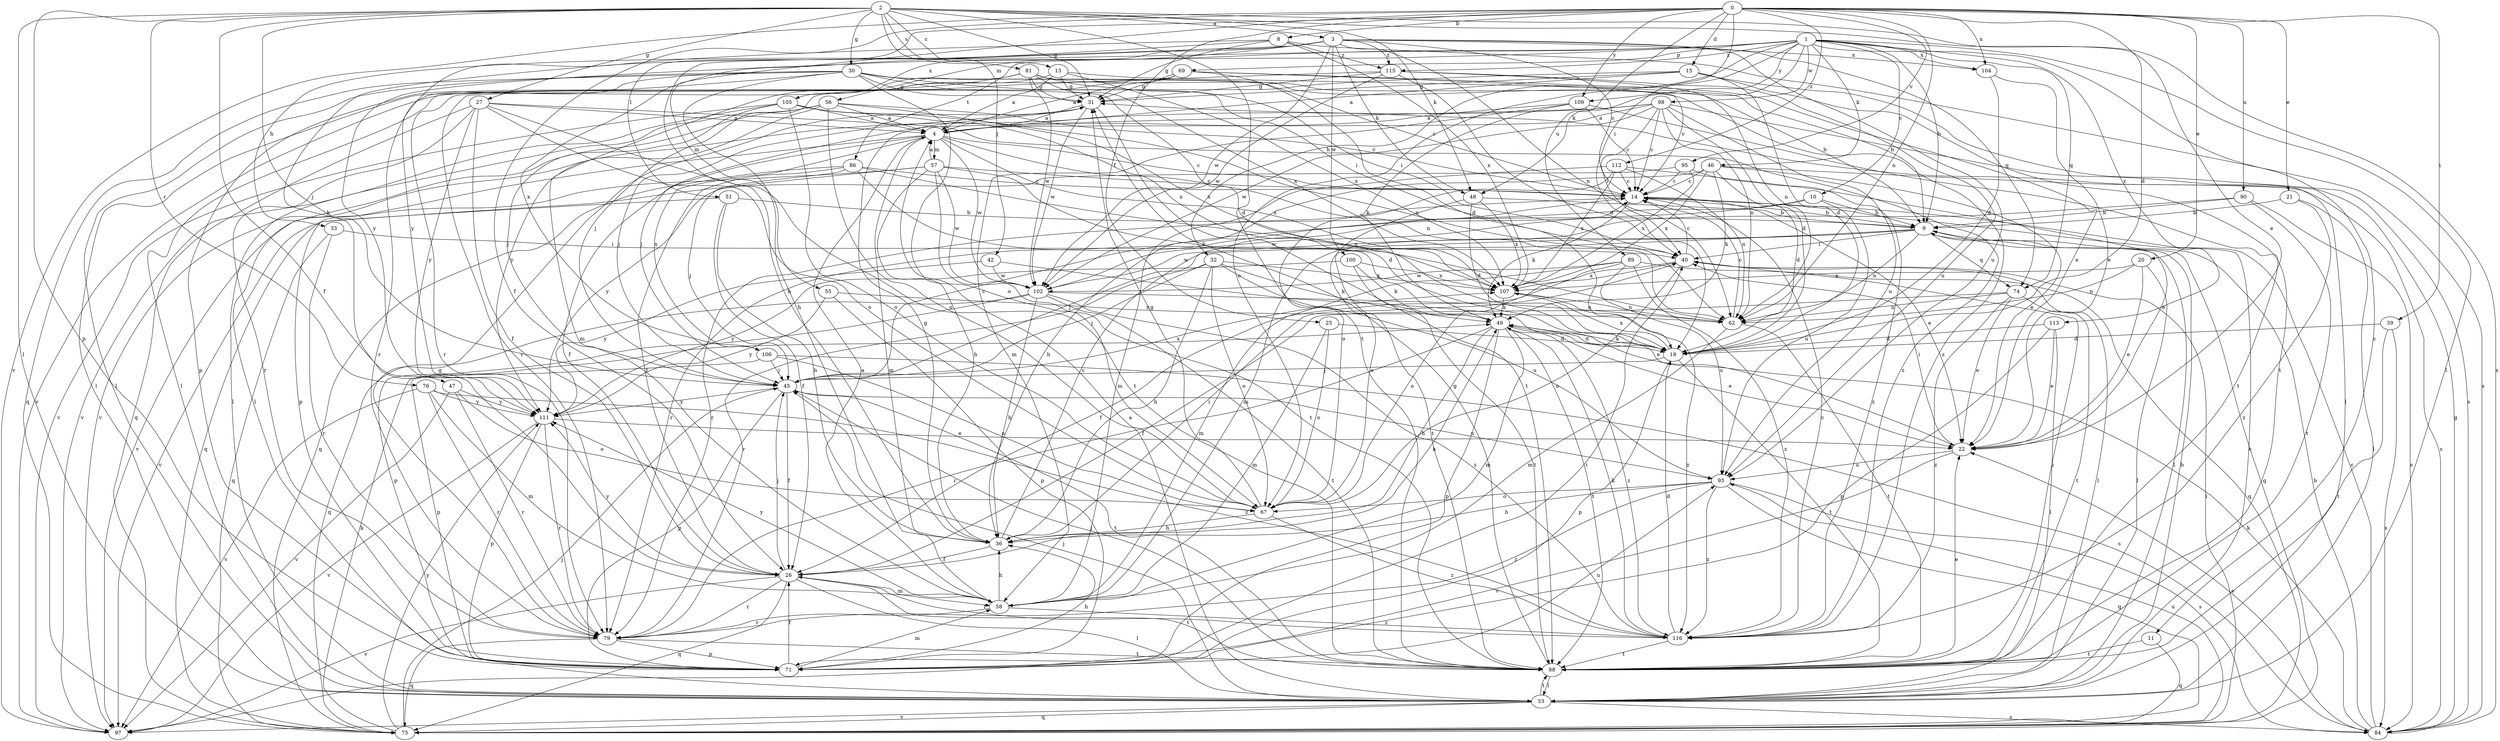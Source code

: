 strict digraph  {
0;
1;
2;
3;
4;
8;
9;
10;
11;
13;
14;
15;
18;
20;
21;
22;
25;
26;
27;
30;
31;
32;
33;
36;
39;
40;
42;
45;
46;
47;
48;
49;
51;
53;
55;
56;
57;
58;
62;
67;
69;
71;
74;
75;
76;
79;
81;
84;
86;
88;
89;
90;
93;
95;
97;
98;
100;
102;
104;
105;
106;
107;
109;
111;
112;
113;
115;
116;
0 -> 8  [label=b];
0 -> 15  [label=d];
0 -> 18  [label=d];
0 -> 20  [label=e];
0 -> 21  [label=e];
0 -> 25  [label=f];
0 -> 26  [label=f];
0 -> 39  [label=i];
0 -> 40  [label=i];
0 -> 51  [label=l];
0 -> 55  [label=m];
0 -> 62  [label=n];
0 -> 89  [label=u];
0 -> 90  [label=u];
0 -> 95  [label=v];
0 -> 97  [label=v];
0 -> 104  [label=x];
0 -> 109  [label=y];
0 -> 112  [label=z];
1 -> 9  [label=b];
1 -> 10  [label=c];
1 -> 11  [label=c];
1 -> 32  [label=h];
1 -> 46  [label=k];
1 -> 47  [label=k];
1 -> 48  [label=k];
1 -> 53  [label=l];
1 -> 67  [label=o];
1 -> 69  [label=p];
1 -> 74  [label=q];
1 -> 86  [label=t];
1 -> 98  [label=w];
1 -> 104  [label=x];
1 -> 109  [label=y];
1 -> 111  [label=y];
1 -> 113  [label=z];
1 -> 115  [label=z];
2 -> 3  [label=a];
2 -> 13  [label=c];
2 -> 22  [label=e];
2 -> 26  [label=f];
2 -> 27  [label=g];
2 -> 30  [label=g];
2 -> 31  [label=g];
2 -> 42  [label=j];
2 -> 45  [label=j];
2 -> 48  [label=k];
2 -> 53  [label=l];
2 -> 71  [label=p];
2 -> 76  [label=r];
2 -> 81  [label=s];
2 -> 84  [label=s];
2 -> 88  [label=t];
3 -> 14  [label=c];
3 -> 33  [label=h];
3 -> 48  [label=k];
3 -> 56  [label=m];
3 -> 62  [label=n];
3 -> 74  [label=q];
3 -> 93  [label=u];
3 -> 100  [label=w];
3 -> 102  [label=w];
3 -> 104  [label=x];
3 -> 105  [label=x];
3 -> 106  [label=x];
3 -> 115  [label=z];
4 -> 14  [label=c];
4 -> 26  [label=f];
4 -> 57  [label=m];
4 -> 58  [label=m];
4 -> 62  [label=n];
4 -> 71  [label=p];
4 -> 102  [label=w];
4 -> 106  [label=x];
4 -> 107  [label=x];
8 -> 31  [label=g];
8 -> 36  [label=h];
8 -> 84  [label=s];
8 -> 107  [label=x];
8 -> 111  [label=y];
8 -> 115  [label=z];
9 -> 40  [label=i];
9 -> 45  [label=j];
9 -> 53  [label=l];
9 -> 62  [label=n];
9 -> 67  [label=o];
9 -> 74  [label=q];
9 -> 75  [label=q];
9 -> 102  [label=w];
10 -> 9  [label=b];
10 -> 79  [label=r];
10 -> 93  [label=u];
10 -> 102  [label=w];
11 -> 75  [label=q];
11 -> 88  [label=t];
13 -> 4  [label=a];
13 -> 9  [label=b];
13 -> 31  [label=g];
13 -> 53  [label=l];
13 -> 107  [label=x];
14 -> 9  [label=b];
14 -> 22  [label=e];
14 -> 49  [label=k];
14 -> 79  [label=r];
15 -> 4  [label=a];
15 -> 18  [label=d];
15 -> 31  [label=g];
15 -> 79  [label=r];
15 -> 84  [label=s];
15 -> 88  [label=t];
18 -> 45  [label=j];
18 -> 49  [label=k];
18 -> 71  [label=p];
18 -> 88  [label=t];
18 -> 107  [label=x];
20 -> 22  [label=e];
20 -> 53  [label=l];
20 -> 62  [label=n];
20 -> 107  [label=x];
21 -> 9  [label=b];
21 -> 53  [label=l];
21 -> 116  [label=z];
22 -> 40  [label=i];
22 -> 93  [label=u];
22 -> 97  [label=v];
25 -> 18  [label=d];
25 -> 58  [label=m];
25 -> 67  [label=o];
26 -> 45  [label=j];
26 -> 49  [label=k];
26 -> 53  [label=l];
26 -> 58  [label=m];
26 -> 75  [label=q];
26 -> 79  [label=r];
26 -> 88  [label=t];
26 -> 97  [label=v];
26 -> 111  [label=y];
27 -> 4  [label=a];
27 -> 26  [label=f];
27 -> 67  [label=o];
27 -> 75  [label=q];
27 -> 79  [label=r];
27 -> 88  [label=t];
27 -> 111  [label=y];
27 -> 116  [label=z];
30 -> 14  [label=c];
30 -> 18  [label=d];
30 -> 31  [label=g];
30 -> 36  [label=h];
30 -> 40  [label=i];
30 -> 53  [label=l];
30 -> 67  [label=o];
30 -> 71  [label=p];
30 -> 75  [label=q];
30 -> 79  [label=r];
30 -> 116  [label=z];
31 -> 4  [label=a];
31 -> 45  [label=j];
31 -> 88  [label=t];
31 -> 102  [label=w];
32 -> 36  [label=h];
32 -> 45  [label=j];
32 -> 49  [label=k];
32 -> 67  [label=o];
32 -> 79  [label=r];
32 -> 93  [label=u];
32 -> 107  [label=x];
33 -> 40  [label=i];
33 -> 75  [label=q];
33 -> 79  [label=r];
36 -> 14  [label=c];
36 -> 26  [label=f];
36 -> 31  [label=g];
36 -> 40  [label=i];
39 -> 18  [label=d];
39 -> 84  [label=s];
39 -> 88  [label=t];
40 -> 14  [label=c];
40 -> 26  [label=f];
40 -> 53  [label=l];
40 -> 67  [label=o];
40 -> 107  [label=x];
42 -> 22  [label=e];
42 -> 102  [label=w];
42 -> 111  [label=y];
45 -> 14  [label=c];
45 -> 26  [label=f];
45 -> 71  [label=p];
45 -> 88  [label=t];
45 -> 93  [label=u];
45 -> 107  [label=x];
45 -> 111  [label=y];
46 -> 14  [label=c];
46 -> 18  [label=d];
46 -> 22  [label=e];
46 -> 36  [label=h];
46 -> 49  [label=k];
46 -> 84  [label=s];
46 -> 107  [label=x];
47 -> 67  [label=o];
47 -> 79  [label=r];
47 -> 97  [label=v];
47 -> 111  [label=y];
48 -> 9  [label=b];
48 -> 18  [label=d];
48 -> 88  [label=t];
48 -> 107  [label=x];
49 -> 18  [label=d];
49 -> 22  [label=e];
49 -> 36  [label=h];
49 -> 58  [label=m];
49 -> 71  [label=p];
49 -> 79  [label=r];
49 -> 88  [label=t];
49 -> 116  [label=z];
51 -> 9  [label=b];
51 -> 26  [label=f];
51 -> 36  [label=h];
51 -> 97  [label=v];
53 -> 4  [label=a];
53 -> 9  [label=b];
53 -> 14  [label=c];
53 -> 45  [label=j];
53 -> 75  [label=q];
53 -> 84  [label=s];
53 -> 88  [label=t];
53 -> 97  [label=v];
55 -> 62  [label=n];
55 -> 71  [label=p];
55 -> 111  [label=y];
56 -> 4  [label=a];
56 -> 14  [label=c];
56 -> 53  [label=l];
56 -> 67  [label=o];
56 -> 97  [label=v];
56 -> 107  [label=x];
56 -> 111  [label=y];
57 -> 4  [label=a];
57 -> 14  [label=c];
57 -> 18  [label=d];
57 -> 36  [label=h];
57 -> 75  [label=q];
57 -> 88  [label=t];
57 -> 97  [label=v];
57 -> 102  [label=w];
58 -> 4  [label=a];
58 -> 36  [label=h];
58 -> 79  [label=r];
58 -> 111  [label=y];
58 -> 116  [label=z];
62 -> 14  [label=c];
62 -> 58  [label=m];
62 -> 88  [label=t];
67 -> 31  [label=g];
67 -> 36  [label=h];
67 -> 116  [label=z];
69 -> 4  [label=a];
69 -> 14  [label=c];
69 -> 18  [label=d];
69 -> 22  [label=e];
69 -> 31  [label=g];
69 -> 45  [label=j];
69 -> 97  [label=v];
71 -> 26  [label=f];
71 -> 36  [label=h];
71 -> 40  [label=i];
71 -> 58  [label=m];
71 -> 93  [label=u];
74 -> 22  [label=e];
74 -> 26  [label=f];
74 -> 62  [label=n];
74 -> 88  [label=t];
74 -> 116  [label=z];
75 -> 40  [label=i];
75 -> 45  [label=j];
75 -> 49  [label=k];
75 -> 93  [label=u];
75 -> 111  [label=y];
76 -> 58  [label=m];
76 -> 79  [label=r];
76 -> 97  [label=v];
76 -> 111  [label=y];
76 -> 116  [label=z];
79 -> 31  [label=g];
79 -> 71  [label=p];
79 -> 75  [label=q];
79 -> 88  [label=t];
81 -> 9  [label=b];
81 -> 31  [label=g];
81 -> 40  [label=i];
81 -> 53  [label=l];
81 -> 58  [label=m];
81 -> 102  [label=w];
81 -> 107  [label=x];
84 -> 9  [label=b];
84 -> 14  [label=c];
84 -> 22  [label=e];
84 -> 31  [label=g];
84 -> 49  [label=k];
86 -> 14  [label=c];
86 -> 26  [label=f];
86 -> 45  [label=j];
86 -> 49  [label=k];
86 -> 62  [label=n];
86 -> 75  [label=q];
88 -> 22  [label=e];
88 -> 31  [label=g];
88 -> 40  [label=i];
88 -> 45  [label=j];
88 -> 53  [label=l];
89 -> 58  [label=m];
89 -> 67  [label=o];
89 -> 75  [label=q];
89 -> 93  [label=u];
89 -> 102  [label=w];
89 -> 116  [label=z];
90 -> 9  [label=b];
90 -> 58  [label=m];
90 -> 84  [label=s];
90 -> 88  [label=t];
93 -> 36  [label=h];
93 -> 67  [label=o];
93 -> 75  [label=q];
93 -> 79  [label=r];
93 -> 84  [label=s];
93 -> 116  [label=z];
95 -> 14  [label=c];
95 -> 107  [label=x];
95 -> 111  [label=y];
95 -> 116  [label=z];
98 -> 4  [label=a];
98 -> 14  [label=c];
98 -> 18  [label=d];
98 -> 40  [label=i];
98 -> 45  [label=j];
98 -> 53  [label=l];
98 -> 62  [label=n];
98 -> 93  [label=u];
98 -> 97  [label=v];
98 -> 102  [label=w];
100 -> 49  [label=k];
100 -> 88  [label=t];
100 -> 107  [label=x];
100 -> 111  [label=y];
102 -> 36  [label=h];
102 -> 62  [label=n];
102 -> 71  [label=p];
102 -> 75  [label=q];
102 -> 88  [label=t];
102 -> 116  [label=z];
104 -> 18  [label=d];
104 -> 22  [label=e];
105 -> 4  [label=a];
105 -> 45  [label=j];
105 -> 53  [label=l];
105 -> 62  [label=n];
105 -> 67  [label=o];
105 -> 97  [label=v];
105 -> 107  [label=x];
106 -> 45  [label=j];
106 -> 67  [label=o];
106 -> 71  [label=p];
106 -> 84  [label=s];
107 -> 49  [label=k];
107 -> 62  [label=n];
107 -> 116  [label=z];
109 -> 4  [label=a];
109 -> 14  [label=c];
109 -> 49  [label=k];
109 -> 58  [label=m];
109 -> 88  [label=t];
111 -> 22  [label=e];
111 -> 71  [label=p];
111 -> 79  [label=r];
111 -> 97  [label=v];
112 -> 14  [label=c];
112 -> 22  [label=e];
112 -> 58  [label=m];
112 -> 62  [label=n];
112 -> 67  [label=o];
112 -> 107  [label=x];
113 -> 18  [label=d];
113 -> 22  [label=e];
113 -> 53  [label=l];
113 -> 71  [label=p];
115 -> 18  [label=d];
115 -> 31  [label=g];
115 -> 62  [label=n];
115 -> 79  [label=r];
115 -> 93  [label=u];
115 -> 102  [label=w];
116 -> 14  [label=c];
116 -> 18  [label=d];
116 -> 26  [label=f];
116 -> 49  [label=k];
116 -> 88  [label=t];
}
